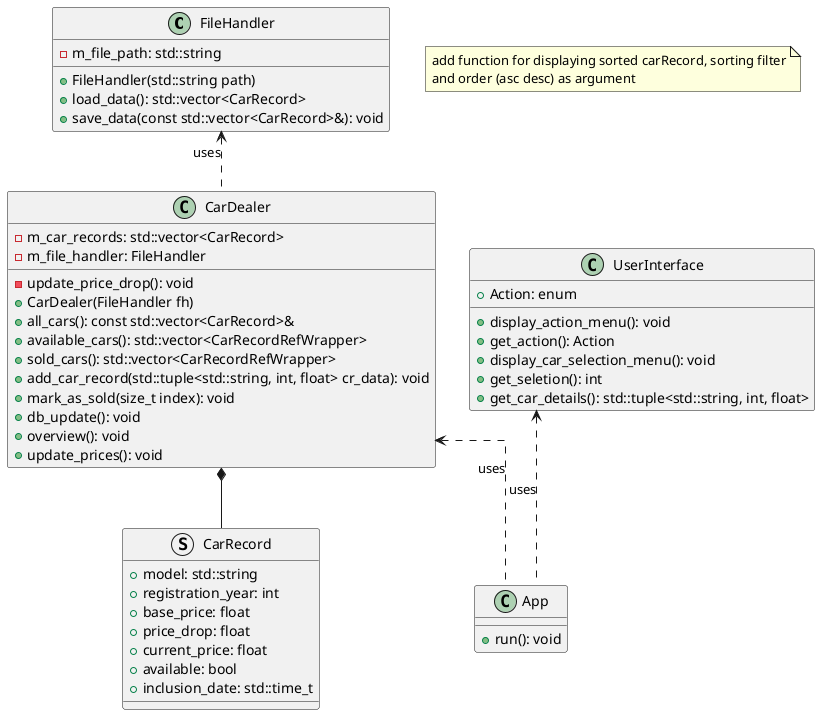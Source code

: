 @startuml class_diagram_lexer
skinparam linetype polyline
skinparam linetype ortho


class FileHandler{
    - m_file_path: std::string
    + FileHandler(std::string path)
    + load_data(): std::vector<CarRecord>
    + save_data(const std::vector<CarRecord>&): void
}

struct CarRecord{
    + model: std::string
    + registration_year: int
    + base_price: float
    + price_drop: float
    + current_price: float
    + available: bool
    + inclusion_date: std::time_t
}

class CarDealer{
    - m_car_records: std::vector<CarRecord>
    - m_file_handler: FileHandler
    - update_price_drop(): void
    + CarDealer(FileHandler fh)
    + all_cars(): const std::vector<CarRecord>&
    + available_cars(): std::vector<CarRecordRefWrapper>
    + sold_cars(): std::vector<CarRecordRefWrapper>
    + add_car_record(std::tuple<std::string, int, float> cr_data): void
    + mark_as_sold(size_t index): void
    + db_update(): void
    + overview(): void
    + update_prices(): void
}

CarDealer *-- CarRecord
FileHandler <.. CarDealer: uses

class App{
    +run(): void
}

CarDealer <.. App: uses

class UserInterface{
    + Action: enum
    + display_action_menu(): void
    + get_action(): Action
    + display_car_selection_menu(): void
    + get_seletion(): int
    + get_car_details(): std::tuple<std::string, int, float>
}

UserInterface <.. App: uses

note "add function for displaying sorted carRecord, sorting filter\nand order (asc desc) as argument " as N1


@enduml







